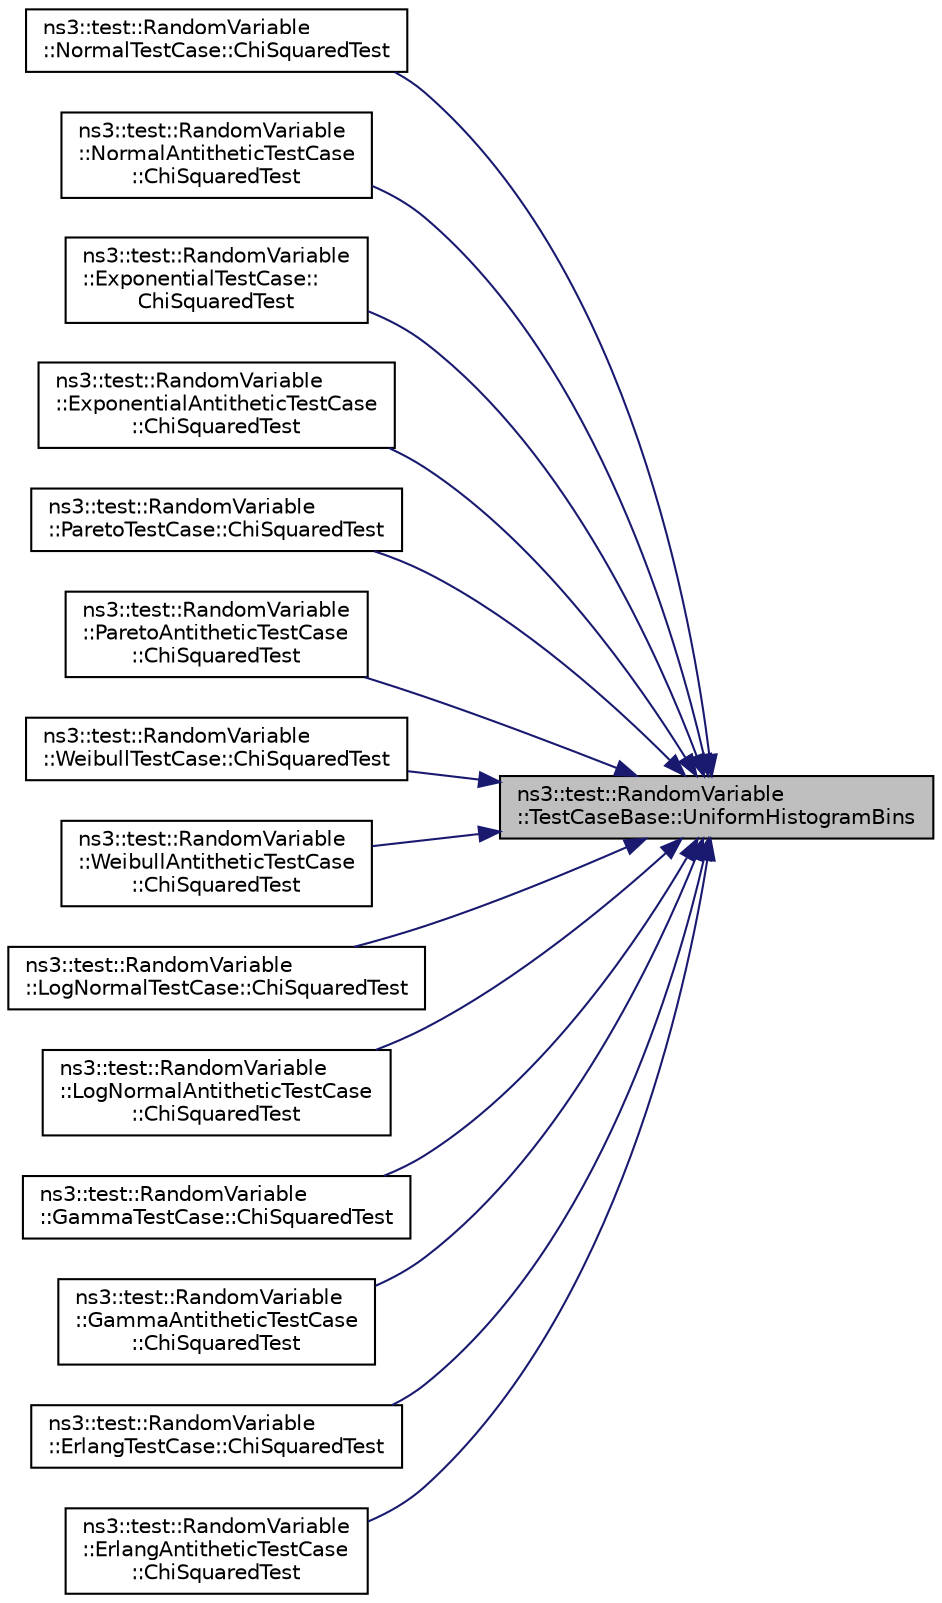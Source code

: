 digraph "ns3::test::RandomVariable::TestCaseBase::UniformHistogramBins"
{
 // LATEX_PDF_SIZE
  edge [fontname="Helvetica",fontsize="10",labelfontname="Helvetica",labelfontsize="10"];
  node [fontname="Helvetica",fontsize="10",shape=record];
  rankdir="RL";
  Node1 [label="ns3::test::RandomVariable\l::TestCaseBase::UniformHistogramBins",height=0.2,width=0.4,color="black", fillcolor="grey75", style="filled", fontcolor="black",tooltip="Configure a GSL histogram with uniform bins, with optional under/over-flow bins."];
  Node1 -> Node2 [dir="back",color="midnightblue",fontsize="10",style="solid",fontname="Helvetica"];
  Node2 [label="ns3::test::RandomVariable\l::NormalTestCase::ChiSquaredTest",height=0.2,width=0.4,color="black", fillcolor="white", style="filled",URL="$classns3_1_1test_1_1_random_variable_1_1_normal_test_case.html#a1f5042094bfe955d0a365a5278c4b23f",tooltip="Compute the chi square value from a random variable."];
  Node1 -> Node3 [dir="back",color="midnightblue",fontsize="10",style="solid",fontname="Helvetica"];
  Node3 [label="ns3::test::RandomVariable\l::NormalAntitheticTestCase\l::ChiSquaredTest",height=0.2,width=0.4,color="black", fillcolor="white", style="filled",URL="$classns3_1_1test_1_1_random_variable_1_1_normal_antithetic_test_case.html#aa8a689fdf70c3abd0e76eaef557017f5",tooltip="Compute the chi square value from a random variable."];
  Node1 -> Node4 [dir="back",color="midnightblue",fontsize="10",style="solid",fontname="Helvetica"];
  Node4 [label="ns3::test::RandomVariable\l::ExponentialTestCase::\lChiSquaredTest",height=0.2,width=0.4,color="black", fillcolor="white", style="filled",URL="$classns3_1_1test_1_1_random_variable_1_1_exponential_test_case.html#ad036ddf6a75650e09b3d82938129e632",tooltip="Compute the chi square value from a random variable."];
  Node1 -> Node5 [dir="back",color="midnightblue",fontsize="10",style="solid",fontname="Helvetica"];
  Node5 [label="ns3::test::RandomVariable\l::ExponentialAntitheticTestCase\l::ChiSquaredTest",height=0.2,width=0.4,color="black", fillcolor="white", style="filled",URL="$classns3_1_1test_1_1_random_variable_1_1_exponential_antithetic_test_case.html#aaad4575e20ba7b9fd2e76a1df1dab346",tooltip="Compute the chi square value from a random variable."];
  Node1 -> Node6 [dir="back",color="midnightblue",fontsize="10",style="solid",fontname="Helvetica"];
  Node6 [label="ns3::test::RandomVariable\l::ParetoTestCase::ChiSquaredTest",height=0.2,width=0.4,color="black", fillcolor="white", style="filled",URL="$classns3_1_1test_1_1_random_variable_1_1_pareto_test_case.html#a87e3ee38467a6411db76c7ac0028117e",tooltip="Compute the chi square value from a random variable."];
  Node1 -> Node7 [dir="back",color="midnightblue",fontsize="10",style="solid",fontname="Helvetica"];
  Node7 [label="ns3::test::RandomVariable\l::ParetoAntitheticTestCase\l::ChiSquaredTest",height=0.2,width=0.4,color="black", fillcolor="white", style="filled",URL="$classns3_1_1test_1_1_random_variable_1_1_pareto_antithetic_test_case.html#a6aaa3483ff09d9dbe75f42746f1efa3e",tooltip="Compute the chi square value from a random variable."];
  Node1 -> Node8 [dir="back",color="midnightblue",fontsize="10",style="solid",fontname="Helvetica"];
  Node8 [label="ns3::test::RandomVariable\l::WeibullTestCase::ChiSquaredTest",height=0.2,width=0.4,color="black", fillcolor="white", style="filled",URL="$classns3_1_1test_1_1_random_variable_1_1_weibull_test_case.html#a9393b83e9b4c672d17e869f10e6bf38f",tooltip="Compute the chi square value from a random variable."];
  Node1 -> Node9 [dir="back",color="midnightblue",fontsize="10",style="solid",fontname="Helvetica"];
  Node9 [label="ns3::test::RandomVariable\l::WeibullAntitheticTestCase\l::ChiSquaredTest",height=0.2,width=0.4,color="black", fillcolor="white", style="filled",URL="$classns3_1_1test_1_1_random_variable_1_1_weibull_antithetic_test_case.html#ab78d1dbf5229da04aa6fa466c5d35e45",tooltip="Compute the chi square value from a random variable."];
  Node1 -> Node10 [dir="back",color="midnightblue",fontsize="10",style="solid",fontname="Helvetica"];
  Node10 [label="ns3::test::RandomVariable\l::LogNormalTestCase::ChiSquaredTest",height=0.2,width=0.4,color="black", fillcolor="white", style="filled",URL="$classns3_1_1test_1_1_random_variable_1_1_log_normal_test_case.html#a976514fdba12b243f53432ecdc4bf25f",tooltip="Compute the chi square value from a random variable."];
  Node1 -> Node11 [dir="back",color="midnightblue",fontsize="10",style="solid",fontname="Helvetica"];
  Node11 [label="ns3::test::RandomVariable\l::LogNormalAntitheticTestCase\l::ChiSquaredTest",height=0.2,width=0.4,color="black", fillcolor="white", style="filled",URL="$classns3_1_1test_1_1_random_variable_1_1_log_normal_antithetic_test_case.html#ad4804c46352668d5b1cf7b79e0a9adbd",tooltip="Compute the chi square value from a random variable."];
  Node1 -> Node12 [dir="back",color="midnightblue",fontsize="10",style="solid",fontname="Helvetica"];
  Node12 [label="ns3::test::RandomVariable\l::GammaTestCase::ChiSquaredTest",height=0.2,width=0.4,color="black", fillcolor="white", style="filled",URL="$classns3_1_1test_1_1_random_variable_1_1_gamma_test_case.html#a995c6a2f4aa76c99288dfdf6723bae4a",tooltip="Compute the chi square value from a random variable."];
  Node1 -> Node13 [dir="back",color="midnightblue",fontsize="10",style="solid",fontname="Helvetica"];
  Node13 [label="ns3::test::RandomVariable\l::GammaAntitheticTestCase\l::ChiSquaredTest",height=0.2,width=0.4,color="black", fillcolor="white", style="filled",URL="$classns3_1_1test_1_1_random_variable_1_1_gamma_antithetic_test_case.html#ae324573c684187168615b65b89da2178",tooltip="Compute the chi square value from a random variable."];
  Node1 -> Node14 [dir="back",color="midnightblue",fontsize="10",style="solid",fontname="Helvetica"];
  Node14 [label="ns3::test::RandomVariable\l::ErlangTestCase::ChiSquaredTest",height=0.2,width=0.4,color="black", fillcolor="white", style="filled",URL="$classns3_1_1test_1_1_random_variable_1_1_erlang_test_case.html#a42a18fb96963de9ce4424a34117759c1",tooltip="Compute the chi square value from a random variable."];
  Node1 -> Node15 [dir="back",color="midnightblue",fontsize="10",style="solid",fontname="Helvetica"];
  Node15 [label="ns3::test::RandomVariable\l::ErlangAntitheticTestCase\l::ChiSquaredTest",height=0.2,width=0.4,color="black", fillcolor="white", style="filled",URL="$classns3_1_1test_1_1_random_variable_1_1_erlang_antithetic_test_case.html#a0411250108df1a8c9b71d61698262aae",tooltip="Compute the chi square value from a random variable."];
}
